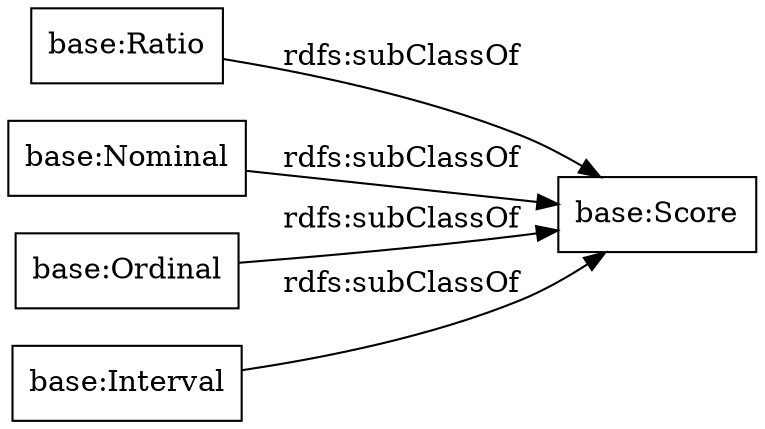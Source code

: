 digraph ar2dtool_diagram { 
rankdir=LR;
size="1000"
node [shape = rectangle, color="black"]; "base:Ratio" "base:Score" "base:Nominal" "base:Ordinal" "base:Interval" ; /*classes style*/
	"base:Ordinal" -> "base:Score" [ label = "rdfs:subClassOf" ];
	"base:Interval" -> "base:Score" [ label = "rdfs:subClassOf" ];
	"base:Nominal" -> "base:Score" [ label = "rdfs:subClassOf" ];
	"base:Ratio" -> "base:Score" [ label = "rdfs:subClassOf" ];

}

